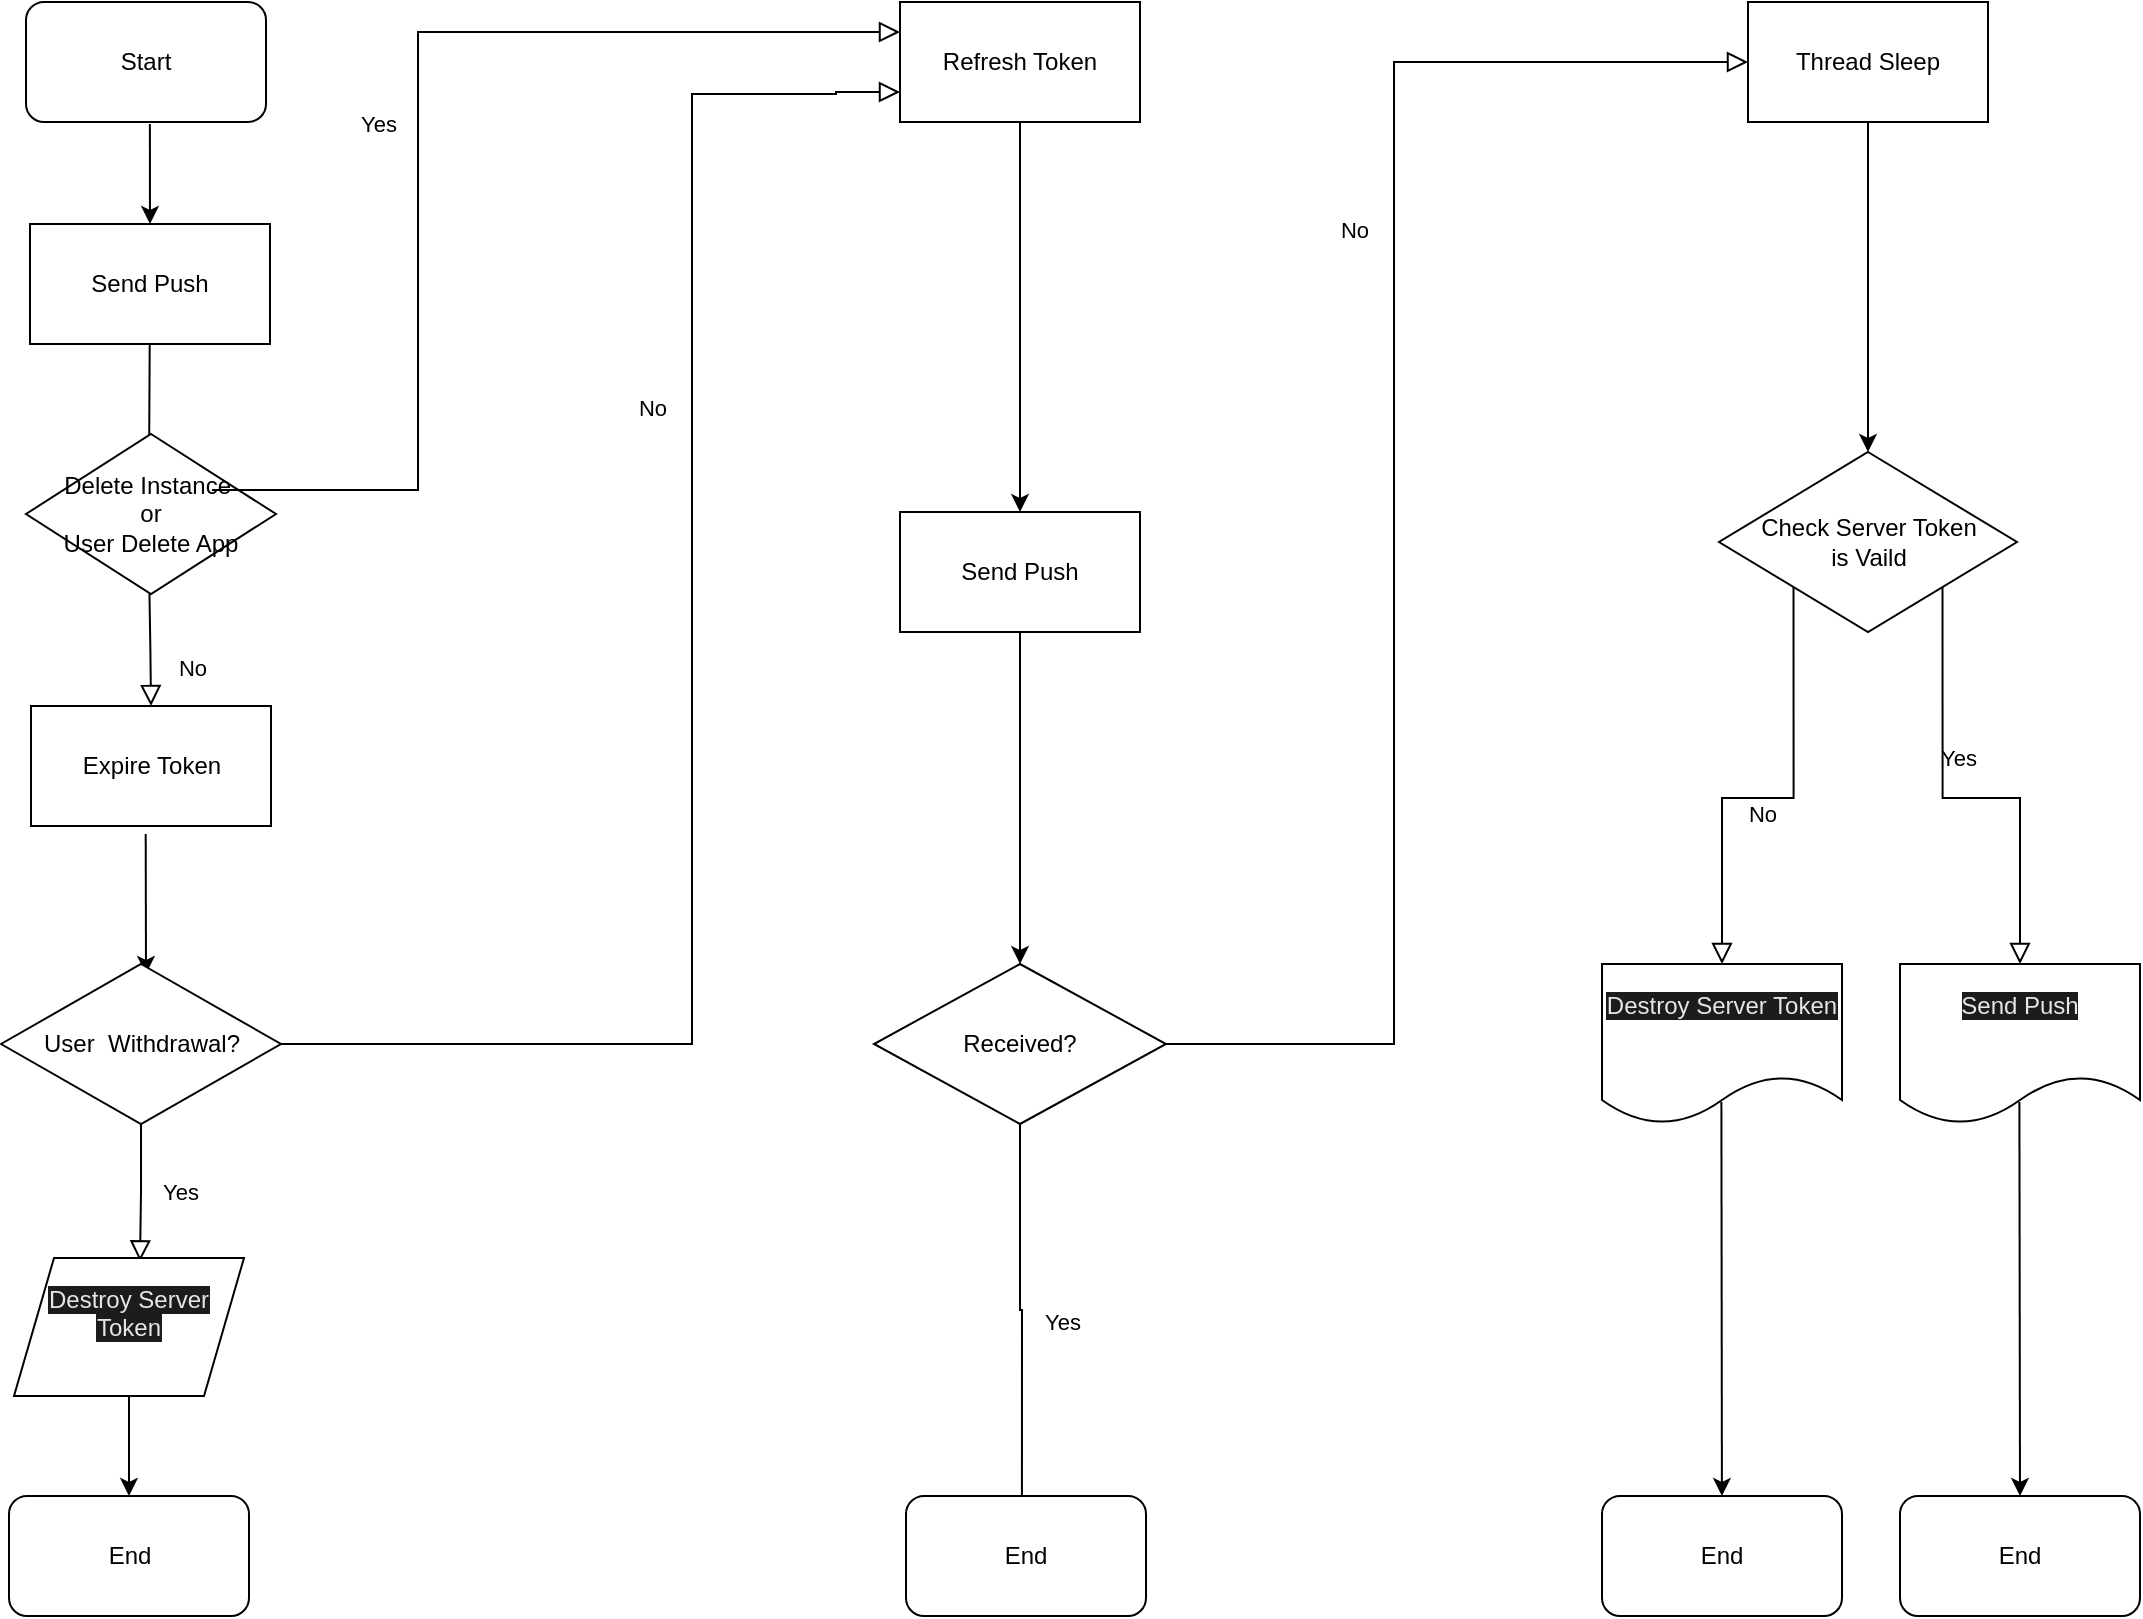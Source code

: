 <mxfile version="21.2.2" type="github">
  <diagram id="C5RBs43oDa-KdzZeNtuy" name="Page-1">
    <mxGraphModel dx="1109" dy="1060" grid="0" gridSize="10" guides="1" tooltips="1" connect="1" arrows="1" fold="1" page="1" pageScale="1" pageWidth="827" pageHeight="1169" math="0" shadow="0">
      <root>
        <mxCell id="WIyWlLk6GJQsqaUBKTNV-0" />
        <mxCell id="WIyWlLk6GJQsqaUBKTNV-1" parent="WIyWlLk6GJQsqaUBKTNV-0" />
        <mxCell id="YxVvDUjzKu3Ku2uUFUvx-3" value="Start" style="rounded=1;whiteSpace=wrap;html=1;" vertex="1" parent="WIyWlLk6GJQsqaUBKTNV-1">
          <mxGeometry x="590" y="364" width="120" height="60" as="geometry" />
        </mxCell>
        <mxCell id="YxVvDUjzKu3Ku2uUFUvx-8" value="" style="endArrow=classic;html=1;rounded=0;entryX=0.5;entryY=0;entryDx=0;entryDy=0;" edge="1" parent="WIyWlLk6GJQsqaUBKTNV-1" target="YxVvDUjzKu3Ku2uUFUvx-9">
          <mxGeometry width="50" height="50" relative="1" as="geometry">
            <mxPoint x="651.94" y="425" as="sourcePoint" />
            <mxPoint x="686" y="455" as="targetPoint" />
          </mxGeometry>
        </mxCell>
        <mxCell id="YxVvDUjzKu3Ku2uUFUvx-9" value="Send Push" style="rounded=0;whiteSpace=wrap;html=1;" vertex="1" parent="WIyWlLk6GJQsqaUBKTNV-1">
          <mxGeometry x="592" y="475" width="120" height="60" as="geometry" />
        </mxCell>
        <mxCell id="YxVvDUjzKu3Ku2uUFUvx-10" value="" style="endArrow=classic;html=1;rounded=0;" edge="1" parent="WIyWlLk6GJQsqaUBKTNV-1">
          <mxGeometry width="50" height="50" relative="1" as="geometry">
            <mxPoint x="651.85" y="535" as="sourcePoint" />
            <mxPoint x="651.537" y="595" as="targetPoint" />
          </mxGeometry>
        </mxCell>
        <mxCell id="YxVvDUjzKu3Ku2uUFUvx-22" value="No" style="rounded=0;html=1;jettySize=auto;orthogonalLoop=1;fontSize=11;endArrow=block;endFill=0;endSize=8;strokeWidth=1;shadow=0;labelBackgroundColor=none;edgeStyle=orthogonalEdgeStyle;entryX=0;entryY=0.75;entryDx=0;entryDy=0;exitX=1;exitY=0.5;exitDx=0;exitDy=0;" edge="1" parent="WIyWlLk6GJQsqaUBKTNV-1" source="YxVvDUjzKu3Ku2uUFUvx-43" target="YxVvDUjzKu3Ku2uUFUvx-25">
          <mxGeometry x="0.333" y="20" relative="1" as="geometry">
            <mxPoint as="offset" />
            <mxPoint x="722" y="885" as="sourcePoint" />
            <mxPoint x="624" y="1030" as="targetPoint" />
            <Array as="points">
              <mxPoint x="923" y="885" />
              <mxPoint x="923" y="410" />
              <mxPoint x="995" y="410" />
            </Array>
          </mxGeometry>
        </mxCell>
        <mxCell id="YxVvDUjzKu3Ku2uUFUvx-24" value="" style="endArrow=classic;html=1;rounded=0;entryX=0.5;entryY=0;entryDx=0;entryDy=0;" edge="1" parent="WIyWlLk6GJQsqaUBKTNV-1" source="YxVvDUjzKu3Ku2uUFUvx-25" target="YxVvDUjzKu3Ku2uUFUvx-29">
          <mxGeometry width="50" height="50" relative="1" as="geometry">
            <mxPoint x="1087.47" y="452" as="sourcePoint" />
            <mxPoint x="1087" y="502" as="targetPoint" />
          </mxGeometry>
        </mxCell>
        <mxCell id="YxVvDUjzKu3Ku2uUFUvx-26" value="" style="endArrow=classic;html=1;rounded=0;entryX=0.5;entryY=0;entryDx=0;entryDy=0;exitX=0.5;exitY=1;exitDx=0;exitDy=0;" edge="1" parent="WIyWlLk6GJQsqaUBKTNV-1" source="YxVvDUjzKu3Ku2uUFUvx-29" target="YxVvDUjzKu3Ku2uUFUvx-30">
          <mxGeometry width="50" height="50" relative="1" as="geometry">
            <mxPoint x="1087" y="692" as="sourcePoint" />
            <mxPoint x="1087" y="612" as="targetPoint" />
          </mxGeometry>
        </mxCell>
        <mxCell id="YxVvDUjzKu3Ku2uUFUvx-27" value="Thread Sleep" style="rounded=0;whiteSpace=wrap;html=1;" vertex="1" parent="WIyWlLk6GJQsqaUBKTNV-1">
          <mxGeometry x="1451" y="364" width="120" height="60" as="geometry" />
        </mxCell>
        <mxCell id="YxVvDUjzKu3Ku2uUFUvx-29" value="Send Push" style="rounded=0;whiteSpace=wrap;html=1;" vertex="1" parent="WIyWlLk6GJQsqaUBKTNV-1">
          <mxGeometry x="1027" y="619" width="120" height="60" as="geometry" />
        </mxCell>
        <mxCell id="YxVvDUjzKu3Ku2uUFUvx-30" value="Received?" style="rhombus;whiteSpace=wrap;html=1;" vertex="1" parent="WIyWlLk6GJQsqaUBKTNV-1">
          <mxGeometry x="1014" y="845" width="146" height="80" as="geometry" />
        </mxCell>
        <mxCell id="YxVvDUjzKu3Ku2uUFUvx-32" value="No" style="rounded=0;html=1;jettySize=auto;orthogonalLoop=1;fontSize=11;endArrow=block;endFill=0;endSize=8;strokeWidth=1;shadow=0;labelBackgroundColor=none;edgeStyle=orthogonalEdgeStyle;exitX=1;exitY=0.5;exitDx=0;exitDy=0;entryX=0;entryY=0.5;entryDx=0;entryDy=0;" edge="1" parent="WIyWlLk6GJQsqaUBKTNV-1" source="YxVvDUjzKu3Ku2uUFUvx-30" target="YxVvDUjzKu3Ku2uUFUvx-27">
          <mxGeometry x="0.333" y="20" relative="1" as="geometry">
            <mxPoint as="offset" />
            <mxPoint x="1200" y="852" as="sourcePoint" />
            <mxPoint x="1425" y="408" as="targetPoint" />
            <Array as="points">
              <mxPoint x="1274" y="885" />
              <mxPoint x="1274" y="394" />
            </Array>
          </mxGeometry>
        </mxCell>
        <mxCell id="YxVvDUjzKu3Ku2uUFUvx-35" value="" style="endArrow=classic;html=1;rounded=0;exitX=0.5;exitY=1;exitDx=0;exitDy=0;entryX=0.5;entryY=0;entryDx=0;entryDy=0;" edge="1" parent="WIyWlLk6GJQsqaUBKTNV-1" source="YxVvDUjzKu3Ku2uUFUvx-27" target="YxVvDUjzKu3Ku2uUFUvx-52">
          <mxGeometry width="50" height="50" relative="1" as="geometry">
            <mxPoint x="1511.85" y="441" as="sourcePoint" />
            <mxPoint x="1511.38" y="491" as="targetPoint" />
          </mxGeometry>
        </mxCell>
        <mxCell id="YxVvDUjzKu3Ku2uUFUvx-38" value="Yes" style="rounded=0;html=1;jettySize=auto;orthogonalLoop=1;fontSize=11;endArrow=block;endFill=0;endSize=8;strokeWidth=1;shadow=0;labelBackgroundColor=none;edgeStyle=orthogonalEdgeStyle;entryX=0.5;entryY=0;entryDx=0;entryDy=0;exitX=1;exitY=1;exitDx=0;exitDy=0;" edge="1" parent="WIyWlLk6GJQsqaUBKTNV-1" source="YxVvDUjzKu3Ku2uUFUvx-52" target="YxVvDUjzKu3Ku2uUFUvx-54">
          <mxGeometry y="20" relative="1" as="geometry">
            <mxPoint as="offset" />
            <mxPoint x="1540.5" y="556" as="sourcePoint" />
            <mxPoint x="1587.5" y="656" as="targetPoint" />
          </mxGeometry>
        </mxCell>
        <mxCell id="YxVvDUjzKu3Ku2uUFUvx-40" value="No" style="rounded=0;html=1;jettySize=auto;orthogonalLoop=1;fontSize=11;endArrow=block;endFill=0;endSize=8;strokeWidth=1;shadow=0;labelBackgroundColor=none;edgeStyle=orthogonalEdgeStyle;entryX=0.5;entryY=0;entryDx=0;entryDy=0;exitX=0;exitY=1;exitDx=0;exitDy=0;" edge="1" parent="WIyWlLk6GJQsqaUBKTNV-1" source="YxVvDUjzKu3Ku2uUFUvx-52" target="YxVvDUjzKu3Ku2uUFUvx-53">
          <mxGeometry x="0.333" y="20" relative="1" as="geometry">
            <mxPoint as="offset" />
            <mxPoint x="1490.22" y="558.52" as="sourcePoint" />
            <mxPoint x="1438.98" y="656" as="targetPoint" />
          </mxGeometry>
        </mxCell>
        <mxCell id="YxVvDUjzKu3Ku2uUFUvx-42" value="" style="endArrow=classic;html=1;rounded=0;entryX=0.5;entryY=0;entryDx=0;entryDy=0;" edge="1" parent="WIyWlLk6GJQsqaUBKTNV-1">
          <mxGeometry width="50" height="50" relative="1" as="geometry">
            <mxPoint x="649.85" y="780" as="sourcePoint" />
            <mxPoint x="650" y="850" as="targetPoint" />
          </mxGeometry>
        </mxCell>
        <mxCell id="YxVvDUjzKu3Ku2uUFUvx-43" value="User&amp;nbsp; Withdrawal?" style="rhombus;whiteSpace=wrap;html=1;" vertex="1" parent="WIyWlLk6GJQsqaUBKTNV-1">
          <mxGeometry x="577.5" y="845" width="140" height="80" as="geometry" />
        </mxCell>
        <mxCell id="YxVvDUjzKu3Ku2uUFUvx-47" value="Yes" style="rounded=0;html=1;jettySize=auto;orthogonalLoop=1;fontSize=11;endArrow=block;endFill=0;endSize=8;strokeWidth=1;shadow=0;labelBackgroundColor=none;edgeStyle=orthogonalEdgeStyle;entryX=0.548;entryY=0.024;entryDx=0;entryDy=0;entryPerimeter=0;exitX=0.5;exitY=1;exitDx=0;exitDy=0;" edge="1" parent="WIyWlLk6GJQsqaUBKTNV-1" source="YxVvDUjzKu3Ku2uUFUvx-43" target="YxVvDUjzKu3Ku2uUFUvx-50">
          <mxGeometry y="20" relative="1" as="geometry">
            <mxPoint as="offset" />
            <mxPoint x="705" y="955" as="sourcePoint" />
            <mxPoint x="650.0" y="990" as="targetPoint" />
          </mxGeometry>
        </mxCell>
        <mxCell id="YxVvDUjzKu3Ku2uUFUvx-50" value="&#xa;&lt;span style=&quot;color: rgb(232, 230, 227); font-family: Helvetica; font-size: 12px; font-style: normal; font-variant-ligatures: normal; font-variant-caps: normal; font-weight: 400; letter-spacing: normal; orphans: 2; text-align: center; text-indent: 0px; text-transform: none; widows: 2; word-spacing: 0px; -webkit-text-stroke-width: 0px; background-color: rgb(26, 28, 30); text-decoration-thickness: initial; text-decoration-style: initial; text-decoration-color: initial; float: none; display: inline !important;&quot;&gt;Destroy Server Token&lt;/span&gt;&#xa;&#xa;" style="shape=parallelogram;perimeter=parallelogramPerimeter;whiteSpace=wrap;html=1;fixedSize=1;" vertex="1" parent="WIyWlLk6GJQsqaUBKTNV-1">
          <mxGeometry x="584" y="992" width="115" height="69" as="geometry" />
        </mxCell>
        <mxCell id="YxVvDUjzKu3Ku2uUFUvx-52" value="Check Server Token&lt;br data-darkreader-inline-border=&quot;&quot; style=&quot;border-color: var(--darkreader-border--border-color); --darkreader-inline-border:var(--darkreader-border--darkreader-border--border-color);&quot;&gt;is Vaild" style="rhombus;whiteSpace=wrap;html=1;" vertex="1" parent="WIyWlLk6GJQsqaUBKTNV-1">
          <mxGeometry x="1436.5" y="589" width="149" height="90" as="geometry" />
        </mxCell>
        <mxCell id="YxVvDUjzKu3Ku2uUFUvx-53" value="&#xa;&lt;span style=&quot;color: rgb(232, 230, 227); font-family: Helvetica; font-size: 12px; font-style: normal; font-variant-ligatures: normal; font-variant-caps: normal; font-weight: 400; letter-spacing: normal; orphans: 2; text-align: center; text-indent: 0px; text-transform: none; widows: 2; word-spacing: 0px; -webkit-text-stroke-width: 0px; background-color: rgb(26, 28, 30); text-decoration-thickness: initial; text-decoration-style: initial; text-decoration-color: initial; float: none; display: inline !important;&quot;&gt;Destroy Server Token&lt;/span&gt;&#xa;&#xa;" style="shape=document;whiteSpace=wrap;html=1;boundedLbl=1;" vertex="1" parent="WIyWlLk6GJQsqaUBKTNV-1">
          <mxGeometry x="1378" y="845" width="120" height="80" as="geometry" />
        </mxCell>
        <mxCell id="YxVvDUjzKu3Ku2uUFUvx-54" value="&#xa;&lt;span style=&quot;color: rgb(232, 230, 227); font-family: Helvetica; font-size: 12px; font-style: normal; font-variant-ligatures: normal; font-variant-caps: normal; font-weight: 400; letter-spacing: normal; orphans: 2; text-align: center; text-indent: 0px; text-transform: none; widows: 2; word-spacing: 0px; -webkit-text-stroke-width: 0px; background-color: rgb(26, 28, 30); text-decoration-thickness: initial; text-decoration-style: initial; text-decoration-color: initial; float: none; display: inline !important;&quot;&gt;Send Push&lt;/span&gt;&#xa;&#xa;" style="shape=document;whiteSpace=wrap;html=1;boundedLbl=1;" vertex="1" parent="WIyWlLk6GJQsqaUBKTNV-1">
          <mxGeometry x="1527" y="845" width="120" height="80" as="geometry" />
        </mxCell>
        <mxCell id="YxVvDUjzKu3Ku2uUFUvx-55" value="Yes" style="rounded=0;html=1;jettySize=auto;orthogonalLoop=1;fontSize=11;endArrow=block;endFill=0;endSize=8;strokeWidth=1;shadow=0;labelBackgroundColor=none;edgeStyle=orthogonalEdgeStyle;entryX=0.483;entryY=0.217;entryDx=0;entryDy=0;entryPerimeter=0;exitX=0.5;exitY=1;exitDx=0;exitDy=0;" edge="1" parent="WIyWlLk6GJQsqaUBKTNV-1" source="YxVvDUjzKu3Ku2uUFUvx-30" target="YxVvDUjzKu3Ku2uUFUvx-56">
          <mxGeometry y="20" relative="1" as="geometry">
            <mxPoint as="offset" />
            <mxPoint x="1083" y="960" as="sourcePoint" />
            <mxPoint x="1089" y="962" as="targetPoint" />
          </mxGeometry>
        </mxCell>
        <mxCell id="YxVvDUjzKu3Ku2uUFUvx-56" value="End" style="rounded=1;whiteSpace=wrap;html=1;" vertex="1" parent="WIyWlLk6GJQsqaUBKTNV-1">
          <mxGeometry x="1030" y="1111" width="120" height="60" as="geometry" />
        </mxCell>
        <mxCell id="YxVvDUjzKu3Ku2uUFUvx-57" value="" style="endArrow=classic;html=1;rounded=0;exitX=0.5;exitY=1;exitDx=0;exitDy=0;entryX=0.5;entryY=0;entryDx=0;entryDy=0;" edge="1" parent="WIyWlLk6GJQsqaUBKTNV-1" source="YxVvDUjzKu3Ku2uUFUvx-50" target="YxVvDUjzKu3Ku2uUFUvx-58">
          <mxGeometry width="50" height="50" relative="1" as="geometry">
            <mxPoint x="623" y="1089" as="sourcePoint" />
            <mxPoint x="649.38" y="1111" as="targetPoint" />
          </mxGeometry>
        </mxCell>
        <mxCell id="YxVvDUjzKu3Ku2uUFUvx-58" value="End" style="rounded=1;whiteSpace=wrap;html=1;" vertex="1" parent="WIyWlLk6GJQsqaUBKTNV-1">
          <mxGeometry x="581.5" y="1111" width="120" height="60" as="geometry" />
        </mxCell>
        <mxCell id="YxVvDUjzKu3Ku2uUFUvx-61" value="End" style="rounded=1;whiteSpace=wrap;html=1;" vertex="1" parent="WIyWlLk6GJQsqaUBKTNV-1">
          <mxGeometry x="1378" y="1111" width="120" height="60" as="geometry" />
        </mxCell>
        <mxCell id="YxVvDUjzKu3Ku2uUFUvx-62" value="End" style="rounded=1;whiteSpace=wrap;html=1;" vertex="1" parent="WIyWlLk6GJQsqaUBKTNV-1">
          <mxGeometry x="1527" y="1111" width="120" height="60" as="geometry" />
        </mxCell>
        <mxCell id="YxVvDUjzKu3Ku2uUFUvx-63" value="Delete Instance&amp;nbsp;&lt;br data-darkreader-inline-border=&quot;&quot; style=&quot;border-color: var(--darkreader-border--border-color); --darkreader-inline-border:var(--darkreader-border--darkreader-border--border-color);&quot;&gt;or&lt;br data-darkreader-inline-border=&quot;&quot; style=&quot;border-color: var(--darkreader-border--border-color); --darkreader-inline-border:var(--darkreader-border--darkreader-border--border-color);&quot;&gt;User Delete App" style="rhombus;whiteSpace=wrap;html=1;" vertex="1" parent="WIyWlLk6GJQsqaUBKTNV-1">
          <mxGeometry x="590" y="580" width="125" height="80" as="geometry" />
        </mxCell>
        <mxCell id="YxVvDUjzKu3Ku2uUFUvx-64" value="No" style="rounded=0;html=1;jettySize=auto;orthogonalLoop=1;fontSize=11;endArrow=block;endFill=0;endSize=8;strokeWidth=1;shadow=0;labelBackgroundColor=none;edgeStyle=orthogonalEdgeStyle;entryX=0.5;entryY=0;entryDx=0;entryDy=0;" edge="1" parent="WIyWlLk6GJQsqaUBKTNV-1" target="YxVvDUjzKu3Ku2uUFUvx-66">
          <mxGeometry x="0.333" y="20" relative="1" as="geometry">
            <mxPoint as="offset" />
            <mxPoint x="651.73" y="660" as="sourcePoint" />
            <mxPoint x="626" y="701" as="targetPoint" />
          </mxGeometry>
        </mxCell>
        <mxCell id="YxVvDUjzKu3Ku2uUFUvx-65" value="Yes" style="rounded=0;html=1;jettySize=auto;orthogonalLoop=1;fontSize=11;endArrow=block;endFill=0;endSize=8;strokeWidth=1;shadow=0;labelBackgroundColor=none;edgeStyle=orthogonalEdgeStyle;entryX=0;entryY=0.25;entryDx=0;entryDy=0;" edge="1" parent="WIyWlLk6GJQsqaUBKTNV-1" target="YxVvDUjzKu3Ku2uUFUvx-25">
          <mxGeometry y="20" relative="1" as="geometry">
            <mxPoint as="offset" />
            <mxPoint x="683" y="608" as="sourcePoint" />
            <mxPoint x="759" y="633" as="targetPoint" />
            <Array as="points">
              <mxPoint x="786" y="608" />
              <mxPoint x="786" y="379" />
            </Array>
          </mxGeometry>
        </mxCell>
        <mxCell id="YxVvDUjzKu3Ku2uUFUvx-66" value="Expire Token" style="rounded=0;whiteSpace=wrap;html=1;" vertex="1" parent="WIyWlLk6GJQsqaUBKTNV-1">
          <mxGeometry x="592.5" y="716" width="120" height="60" as="geometry" />
        </mxCell>
        <mxCell id="YxVvDUjzKu3Ku2uUFUvx-25" value="Refresh Token" style="rounded=0;whiteSpace=wrap;html=1;" vertex="1" parent="WIyWlLk6GJQsqaUBKTNV-1">
          <mxGeometry x="1027" y="364" width="120" height="60" as="geometry" />
        </mxCell>
        <mxCell id="YxVvDUjzKu3Ku2uUFUvx-72" value="" style="endArrow=classic;html=1;rounded=0;" edge="1" parent="WIyWlLk6GJQsqaUBKTNV-1" target="YxVvDUjzKu3Ku2uUFUvx-61">
          <mxGeometry width="50" height="50" relative="1" as="geometry">
            <mxPoint x="1437.7" y="914" as="sourcePoint" />
            <mxPoint x="1437.23" y="964" as="targetPoint" />
          </mxGeometry>
        </mxCell>
        <mxCell id="YxVvDUjzKu3Ku2uUFUvx-73" value="" style="endArrow=classic;html=1;rounded=0;entryX=0.5;entryY=0;entryDx=0;entryDy=0;" edge="1" parent="WIyWlLk6GJQsqaUBKTNV-1" target="YxVvDUjzKu3Ku2uUFUvx-62">
          <mxGeometry width="50" height="50" relative="1" as="geometry">
            <mxPoint x="1586.7" y="914" as="sourcePoint" />
            <mxPoint x="1586.23" y="964" as="targetPoint" />
          </mxGeometry>
        </mxCell>
      </root>
    </mxGraphModel>
  </diagram>
</mxfile>
